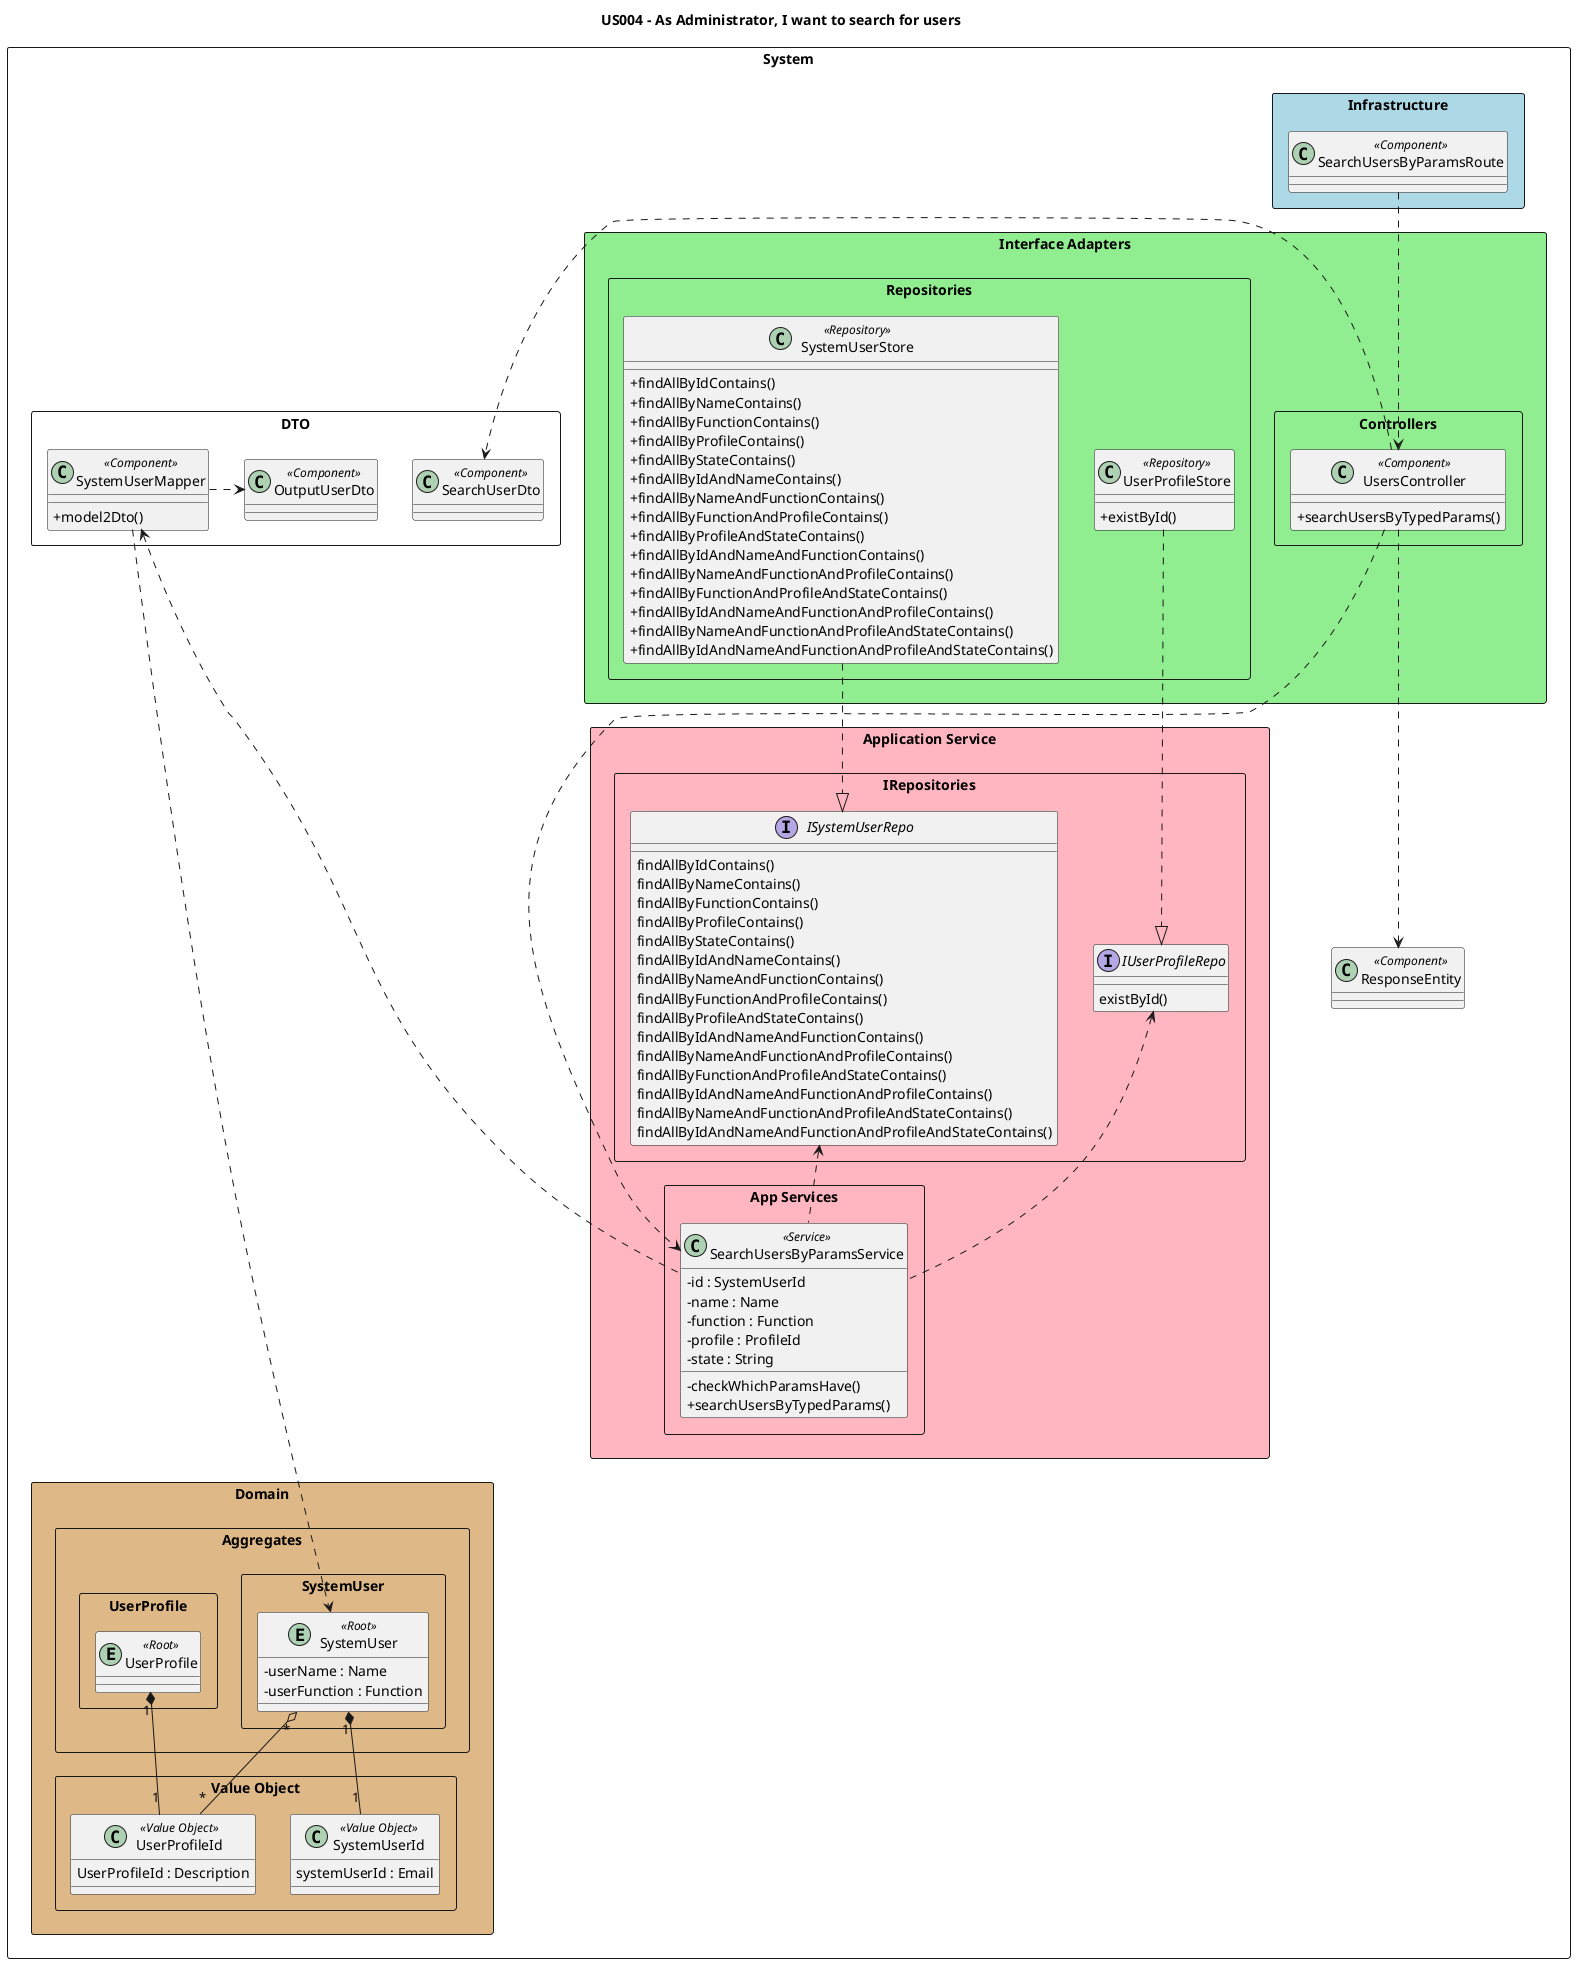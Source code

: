 @startuml
'https://plantuml.com/class-diagram

title US004 - As Administrator, I want to search for users

skinparam classAttributeIconSize 0

package "System" <<Rectangle>> {

package "Infrastructure" <<Rectangle>> #lightblue  {
class "SearchUsersByParamsRoute" as route << Component >>
}

package "Interface Adapters" <<Rectangle>> #lightgreen {
package "Controllers" <<rectangle>>{
class "UsersController" as ctrl << Component >> {
+searchUsersByTypedParams()
}
}

package "Repositories" <<rectangle>>{
class "SystemUserStore" as store << Repository >> {
+findAllByIdContains()
+findAllByNameContains()
+findAllByFunctionContains()
+findAllByProfileContains()
+findAllByStateContains()
+findAllByIdAndNameContains()
+findAllByNameAndFunctionContains()
+findAllByFunctionAndProfileContains()
+findAllByProfileAndStateContains()
+findAllByIdAndNameAndFunctionContains()
+findAllByNameAndFunctionAndProfileContains()
+findAllByFunctionAndProfileAndStateContains()
+findAllByIdAndNameAndFunctionAndProfileContains()
+findAllByNameAndFunctionAndProfileAndStateContains()
+findAllByIdAndNameAndFunctionAndProfileAndStateContains()
}
class "UserProfileStore" as uPStore << Repository >> {
+existById()
}
}
}

package "Application Service" <<Rectangle>> #lightpink{
package "App Services" <<rectangle>>{
class "SearchUsersByParamsService" as srv << Service >> {
-id : SystemUserId
-name : Name
-function : Function
-profile : ProfileId
-state : String
-checkWhichParamsHave()
+searchUsersByTypedParams()
}
}
package "IRepositories" <<rectangle>>{
interface "ISystemUserRepo" as repo{
findAllByIdContains()
findAllByNameContains()
findAllByFunctionContains()
findAllByProfileContains()
findAllByStateContains()
findAllByIdAndNameContains()
findAllByNameAndFunctionContains()
findAllByFunctionAndProfileContains()
findAllByProfileAndStateContains()
findAllByIdAndNameAndFunctionContains()
findAllByNameAndFunctionAndProfileContains()
findAllByFunctionAndProfileAndStateContains()
findAllByIdAndNameAndFunctionAndProfileContains()
findAllByNameAndFunctionAndProfileAndStateContains()
findAllByIdAndNameAndFunctionAndProfileAndStateContains()
}
interface "IUserProfileRepo" as uPRepo{
existById()
}
}
}

package "Domain" <<Rectangle>> #burlywood{
package "Aggregates" <<rectangle>>{
package "SystemUser" <<Rectangle>>{
entity "SystemUser" as user << Root >> {
-userName : Name
-userFunction : Function
}
}
package "UserProfile" <<Rectangle>>{
entity "UserProfile" as profile << Root >>
}
}
package "Value Object" <<rectangle>>{
class "SystemUserId" as uId << Value Object >> {
systemUserId : Email
}
class "UserProfileId" as uPId << Value Object >> {
UserProfileId : Description
}
}
}

package "DTO" <<rectangle>>{
class "SystemUserMapper" as map <<Component>> {
+ model2Dto()
}
class "SearchUserDto" as dataDto <<Component>>
class "OutputUserDto" as dto <<Component>>
}
class "ResponseEntity" as json <<Component>>
}

route .d.> ctrl
ctrl .d..> srv
srv .u.> repo
srv .u.> uPRepo
repo <|.u. store
uPRepo <|.u. uPStore
user "1"*-d-"1" uId
user "*" o-d- "*" uPId
profile "1"*-d-"1" uPId
ctrl .r.> dataDto
ctrl ..> json
srv .u.> map
map .r.> dto
map ....> user

@enduml
